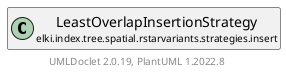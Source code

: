 @startuml
    remove .*\.(Instance|Par|Parameterizer|Factory)$
    set namespaceSeparator none
    hide empty fields
    hide empty methods

    class "<size:14>LeastOverlapInsertionStrategy.Par\n<size:10>elki.index.tree.spatial.rstarvariants.strategies.insert" as elki.index.tree.spatial.rstarvariants.strategies.insert.LeastOverlapInsertionStrategy.Par [[LeastOverlapInsertionStrategy.Par.html]] {
        +make(): LeastOverlapInsertionStrategy
    }

    interface "<size:14>Parameterizer\n<size:10>elki.utilities.optionhandling" as elki.utilities.optionhandling.Parameterizer [[../../../../../../utilities/optionhandling/Parameterizer.html]] {
        {abstract} +make(): Object
    }
    class "<size:14>LeastOverlapInsertionStrategy\n<size:10>elki.index.tree.spatial.rstarvariants.strategies.insert" as elki.index.tree.spatial.rstarvariants.strategies.insert.LeastOverlapInsertionStrategy [[LeastOverlapInsertionStrategy.html]]

    elki.utilities.optionhandling.Parameterizer <|.. elki.index.tree.spatial.rstarvariants.strategies.insert.LeastOverlapInsertionStrategy.Par
    elki.index.tree.spatial.rstarvariants.strategies.insert.LeastOverlapInsertionStrategy +-- elki.index.tree.spatial.rstarvariants.strategies.insert.LeastOverlapInsertionStrategy.Par

    center footer UMLDoclet 2.0.19, PlantUML 1.2022.8
@enduml
